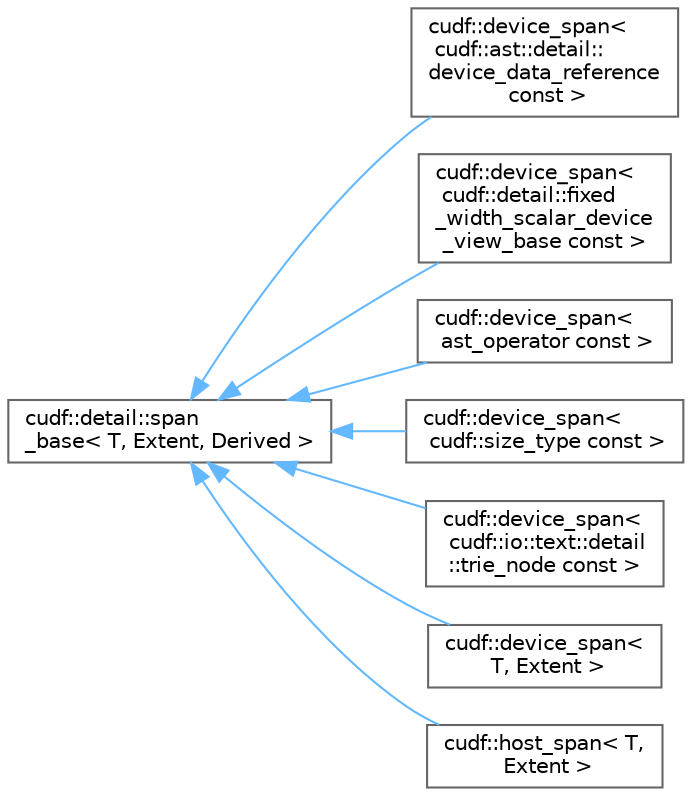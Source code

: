 digraph "类继承关系图"
{
 // LATEX_PDF_SIZE
  bgcolor="transparent";
  edge [fontname=Helvetica,fontsize=10,labelfontname=Helvetica,labelfontsize=10];
  node [fontname=Helvetica,fontsize=10,shape=box,height=0.2,width=0.4];
  rankdir="LR";
  Node0 [id="Node000000",label="cudf::detail::span\l_base\< T, Extent, Derived \>",height=0.2,width=0.4,color="grey40", fillcolor="white", style="filled",URL="$classcudf_1_1detail_1_1span__base.html",tooltip="C++20 std::span with reduced feature set."];
  Node0 -> Node1 [id="edge101_Node000000_Node000001",dir="back",color="steelblue1",style="solid",tooltip=" "];
  Node1 [id="Node000001",label="cudf::device_span\<\l cudf::ast::detail::\ldevice_data_reference\l const \>",height=0.2,width=0.4,color="grey40", fillcolor="white", style="filled",URL="$structcudf_1_1device__span.html",tooltip=" "];
  Node0 -> Node2 [id="edge102_Node000000_Node000002",dir="back",color="steelblue1",style="solid",tooltip=" "];
  Node2 [id="Node000002",label="cudf::device_span\<\l cudf::detail::fixed\l_width_scalar_device\l_view_base const \>",height=0.2,width=0.4,color="grey40", fillcolor="white", style="filled",URL="$structcudf_1_1device__span.html",tooltip=" "];
  Node0 -> Node3 [id="edge103_Node000000_Node000003",dir="back",color="steelblue1",style="solid",tooltip=" "];
  Node3 [id="Node000003",label="cudf::device_span\<\l ast_operator const \>",height=0.2,width=0.4,color="grey40", fillcolor="white", style="filled",URL="$structcudf_1_1device__span.html",tooltip=" "];
  Node0 -> Node4 [id="edge104_Node000000_Node000004",dir="back",color="steelblue1",style="solid",tooltip=" "];
  Node4 [id="Node000004",label="cudf::device_span\<\l cudf::size_type const \>",height=0.2,width=0.4,color="grey40", fillcolor="white", style="filled",URL="$structcudf_1_1device__span.html",tooltip=" "];
  Node0 -> Node5 [id="edge105_Node000000_Node000005",dir="back",color="steelblue1",style="solid",tooltip=" "];
  Node5 [id="Node000005",label="cudf::device_span\<\l cudf::io::text::detail\l::trie_node const \>",height=0.2,width=0.4,color="grey40", fillcolor="white", style="filled",URL="$structcudf_1_1device__span.html",tooltip=" "];
  Node0 -> Node6 [id="edge106_Node000000_Node000006",dir="back",color="steelblue1",style="solid",tooltip=" "];
  Node6 [id="Node000006",label="cudf::device_span\<\l T, Extent \>",height=0.2,width=0.4,color="grey40", fillcolor="white", style="filled",URL="$structcudf_1_1device__span.html",tooltip="Device version of C++20 std::span with reduced feature set."];
  Node0 -> Node7 [id="edge107_Node000000_Node000007",dir="back",color="steelblue1",style="solid",tooltip=" "];
  Node7 [id="Node000007",label="cudf::host_span\< T,\l Extent \>",height=0.2,width=0.4,color="grey40", fillcolor="white", style="filled",URL="$structcudf_1_1host__span.html",tooltip="C++20 std::span with reduced feature set."];
}
